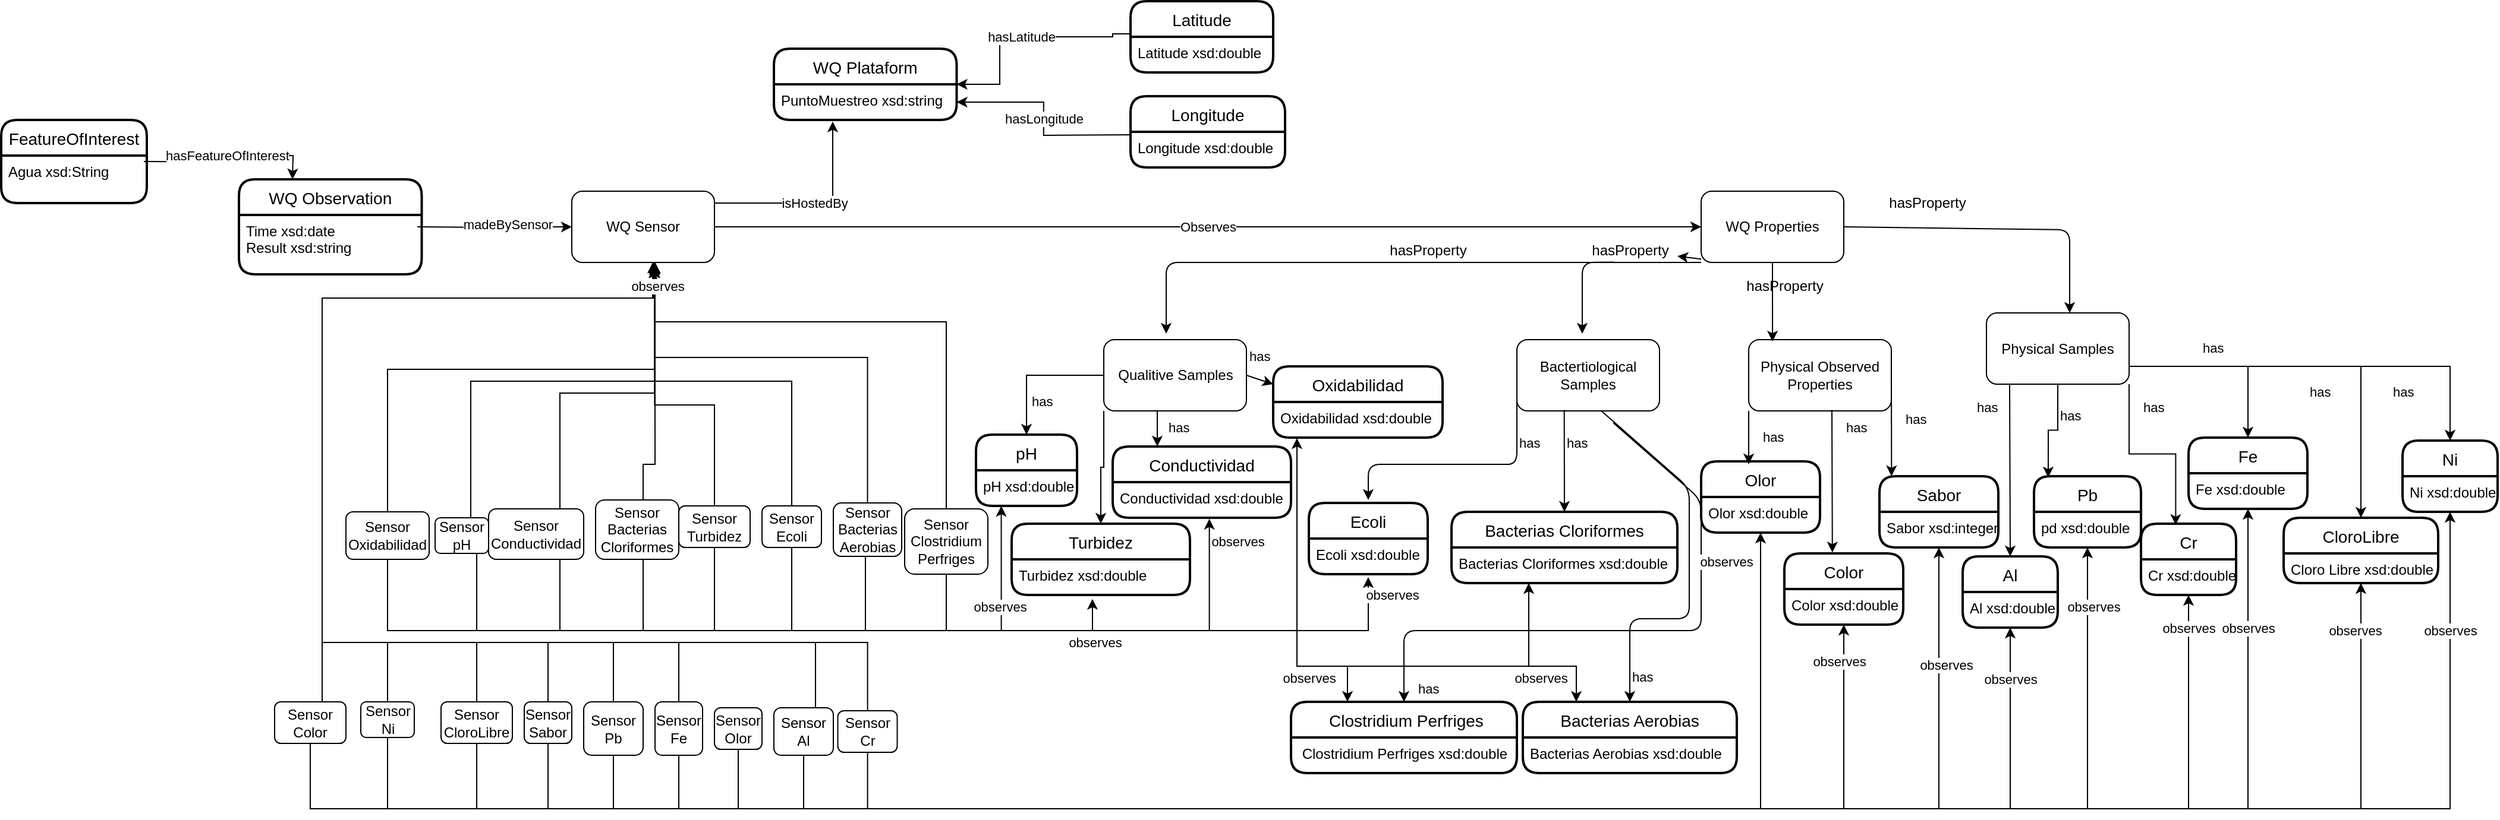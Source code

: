 <mxfile version="13.9.2" type="device"><diagram id="eGrGF20hULBRm-QAnk-I" name="Page-1"><mxGraphModel dx="2595" dy="1250" grid="1" gridSize="10" guides="1" tooltips="1" connect="1" arrows="1" fold="1" page="1" pageScale="1" pageWidth="1100" pageHeight="850" math="0" shadow="0" extFonts="Permanent Marker^https://fonts.googleapis.com/css?family=Permanent+Marker"><root><mxCell id="0"/><mxCell id="1" parent="0"/><mxCell id="VrmFBqRjKLxxp_sqMnv7-78" value="isHostedBy" style="edgeStyle=orthogonalEdgeStyle;rounded=0;orthogonalLoop=1;jettySize=auto;html=1;entryX=0.322;entryY=1.044;entryDx=0;entryDy=0;entryPerimeter=0;" parent="1" source="VrmFBqRjKLxxp_sqMnv7-1" target="rHTr0OXoyTlHwuqlm9p8-87" edge="1"><mxGeometry relative="1" as="geometry"><mxPoint x="760" y="120" as="targetPoint"/><Array as="points"><mxPoint x="760" y="180"/></Array></mxGeometry></mxCell><mxCell id="VrmFBqRjKLxxp_sqMnv7-79" value="Observes" style="edgeStyle=orthogonalEdgeStyle;rounded=0;orthogonalLoop=1;jettySize=auto;html=1;entryX=0;entryY=0.5;entryDx=0;entryDy=0;" parent="1" source="VrmFBqRjKLxxp_sqMnv7-1" target="VrmFBqRjKLxxp_sqMnv7-3" edge="1"><mxGeometry relative="1" as="geometry"/></mxCell><mxCell id="VrmFBqRjKLxxp_sqMnv7-1" value="WQ Sensor" style="rounded=1;whiteSpace=wrap;html=1;" parent="1" vertex="1"><mxGeometry x="540" y="170" width="120" height="60" as="geometry"/></mxCell><mxCell id="VrmFBqRjKLxxp_sqMnv7-3" value="WQ Properties" style="rounded=1;whiteSpace=wrap;html=1;" parent="1" vertex="1"><mxGeometry x="1490" y="170" width="120" height="60" as="geometry"/></mxCell><mxCell id="VrmFBqRjKLxxp_sqMnv7-76" style="edgeStyle=orthogonalEdgeStyle;rounded=0;orthogonalLoop=1;jettySize=auto;html=1;entryX=0;entryY=0.5;entryDx=0;entryDy=0;" parent="1" target="VrmFBqRjKLxxp_sqMnv7-1" edge="1"><mxGeometry relative="1" as="geometry"><mxPoint x="410" y="200" as="sourcePoint"/></mxGeometry></mxCell><mxCell id="VrmFBqRjKLxxp_sqMnv7-77" value="madeBySensor" style="edgeLabel;html=1;align=center;verticalAlign=middle;resizable=0;points=[];" parent="VrmFBqRjKLxxp_sqMnv7-76" vertex="1" connectable="0"><mxGeometry x="0.176" y="2" relative="1" as="geometry"><mxPoint as="offset"/></mxGeometry></mxCell><mxCell id="VrmFBqRjKLxxp_sqMnv7-158" style="edgeStyle=orthogonalEdgeStyle;rounded=0;orthogonalLoop=1;jettySize=auto;html=1;" parent="1" source="VrmFBqRjKLxxp_sqMnv7-50" edge="1"><mxGeometry relative="1" as="geometry"><mxPoint x="610" y="230" as="targetPoint"/><Array as="points"><mxPoint x="630" y="550"/><mxPoint x="330" y="550"/><mxPoint x="330" y="260"/><mxPoint x="610" y="260"/></Array></mxGeometry></mxCell><mxCell id="VrmFBqRjKLxxp_sqMnv7-223" style="edgeStyle=orthogonalEdgeStyle;rounded=0;orthogonalLoop=1;jettySize=auto;html=1;entryX=0.5;entryY=1;entryDx=0;entryDy=0;" parent="1" source="VrmFBqRjKLxxp_sqMnv7-50" target="rHTr0OXoyTlHwuqlm9p8-41" edge="1"><mxGeometry relative="1" as="geometry"><mxPoint x="1855" y="415" as="targetPoint"/><Array as="points"><mxPoint x="630" y="690"/><mxPoint x="1950" y="690"/></Array></mxGeometry></mxCell><mxCell id="VrmFBqRjKLxxp_sqMnv7-50" value="Sensor Fe" style="rounded=1;whiteSpace=wrap;html=1;" parent="1" vertex="1"><mxGeometry x="610" y="600" width="40" height="45" as="geometry"/></mxCell><mxCell id="VrmFBqRjKLxxp_sqMnv7-156" style="edgeStyle=orthogonalEdgeStyle;rounded=0;orthogonalLoop=1;jettySize=auto;html=1;" parent="1" source="VrmFBqRjKLxxp_sqMnv7-63" target="VrmFBqRjKLxxp_sqMnv7-1" edge="1"><mxGeometry relative="1" as="geometry"><mxPoint x="610" y="240" as="targetPoint"/><Array as="points"><mxPoint x="745" y="550"/><mxPoint x="330" y="550"/><mxPoint x="330" y="260"/><mxPoint x="609" y="260"/></Array></mxGeometry></mxCell><mxCell id="VrmFBqRjKLxxp_sqMnv7-225" style="edgeStyle=orthogonalEdgeStyle;rounded=0;orthogonalLoop=1;jettySize=auto;html=1;entryX=0.5;entryY=1;entryDx=0;entryDy=0;" parent="1" source="VrmFBqRjKLxxp_sqMnv7-63" target="rHTr0OXoyTlHwuqlm9p8-25" edge="1"><mxGeometry relative="1" as="geometry"><mxPoint x="1703" y="480" as="targetPoint"/><Array as="points"><mxPoint x="735" y="690"/><mxPoint x="1750" y="690"/></Array></mxGeometry></mxCell><mxCell id="VrmFBqRjKLxxp_sqMnv7-63" value="Sensor Al" style="rounded=1;whiteSpace=wrap;html=1;" parent="1" vertex="1"><mxGeometry x="710" y="605" width="50" height="40" as="geometry"/></mxCell><mxCell id="VrmFBqRjKLxxp_sqMnv7-159" style="edgeStyle=orthogonalEdgeStyle;rounded=0;orthogonalLoop=1;jettySize=auto;html=1;" parent="1" source="VrmFBqRjKLxxp_sqMnv7-64" edge="1"><mxGeometry relative="1" as="geometry"><mxPoint x="610" y="230" as="targetPoint"/><Array as="points"><mxPoint x="575" y="550"/><mxPoint x="330" y="550"/><mxPoint x="330" y="260"/><mxPoint x="610" y="260"/></Array></mxGeometry></mxCell><mxCell id="VrmFBqRjKLxxp_sqMnv7-222" style="edgeStyle=orthogonalEdgeStyle;rounded=0;orthogonalLoop=1;jettySize=auto;html=1;entryX=0.5;entryY=1;entryDx=0;entryDy=0;" parent="1" source="VrmFBqRjKLxxp_sqMnv7-64" target="rHTr0OXoyTlHwuqlm9p8-30" edge="1"><mxGeometry relative="1" as="geometry"><mxPoint x="1770" y="450" as="targetPoint"/><Array as="points"><mxPoint x="575" y="690"/><mxPoint x="1815" y="690"/></Array></mxGeometry></mxCell><mxCell id="VrmFBqRjKLxxp_sqMnv7-64" value="Sensor Pb&lt;span style=&quot;color: rgba(0 , 0 , 0 , 0) ; font-family: monospace ; font-size: 0px&quot;&gt;%3CmxGraphModel%3E%3Croot%3E%3CmxCell%20id%3D%220%22%2F%3E%3CmxCell%20id%3D%221%22%20parent%3D%220%22%2F%3E%3CmxCell%20id%3D%222%22%20value%3D%22Sensor%20Bacterias%20Cloriformes%22%20style%3D%22rounded%3D1%3BwhiteSpace%3Dwrap%3Bhtml%3D1%3B%22%20vertex%3D%221%22%20parent%3D%221%22%3E%3CmxGeometry%20x%3D%22110%22%20y%3D%22490%22%20width%3D%22120%22%20height%3D%2260%22%20as%3D%22geometry%22%2F%3E%3C%2FmxCell%3E%3C%2Froot%3E%3C%2FmxGraphModel%&lt;/span&gt;" style="rounded=1;whiteSpace=wrap;html=1;" parent="1" vertex="1"><mxGeometry x="550" y="600" width="50" height="45" as="geometry"/></mxCell><mxCell id="VrmFBqRjKLxxp_sqMnv7-155" style="edgeStyle=orthogonalEdgeStyle;rounded=0;orthogonalLoop=1;jettySize=auto;html=1;" parent="1" source="VrmFBqRjKLxxp_sqMnv7-65" target="VrmFBqRjKLxxp_sqMnv7-1" edge="1"><mxGeometry relative="1" as="geometry"><Array as="points"><mxPoint x="789" y="550"/><mxPoint x="330" y="550"/><mxPoint x="330" y="260"/><mxPoint x="610" y="260"/></Array></mxGeometry></mxCell><mxCell id="rHTr0OXoyTlHwuqlm9p8-51" style="edgeStyle=orthogonalEdgeStyle;rounded=0;orthogonalLoop=1;jettySize=auto;html=1;entryX=0.5;entryY=1;entryDx=0;entryDy=0;" parent="1" source="VrmFBqRjKLxxp_sqMnv7-65" target="rHTr0OXoyTlHwuqlm9p8-43" edge="1"><mxGeometry relative="1" as="geometry"><Array as="points"><mxPoint x="789" y="690"/><mxPoint x="1900" y="690"/></Array></mxGeometry></mxCell><mxCell id="VrmFBqRjKLxxp_sqMnv7-65" value="Sensor Cr" style="rounded=1;whiteSpace=wrap;html=1;" parent="1" vertex="1"><mxGeometry x="763.75" y="607.5" width="50" height="35" as="geometry"/></mxCell><mxCell id="VrmFBqRjKLxxp_sqMnv7-162" style="edgeStyle=orthogonalEdgeStyle;rounded=0;orthogonalLoop=1;jettySize=auto;html=1;entryX=0.567;entryY=1;entryDx=0;entryDy=0;entryPerimeter=0;" parent="1" source="VrmFBqRjKLxxp_sqMnv7-66" target="VrmFBqRjKLxxp_sqMnv7-1" edge="1"><mxGeometry relative="1" as="geometry"><Array as="points"><mxPoint x="385" y="550"/><mxPoint x="330" y="550"/><mxPoint x="330" y="260"/><mxPoint x="608" y="260"/></Array></mxGeometry></mxCell><mxCell id="VrmFBqRjKLxxp_sqMnv7-219" style="edgeStyle=orthogonalEdgeStyle;rounded=0;orthogonalLoop=1;jettySize=auto;html=1;entryX=0.5;entryY=1;entryDx=0;entryDy=0;" parent="1" source="VrmFBqRjKLxxp_sqMnv7-66" target="rHTr0OXoyTlHwuqlm9p8-37" edge="1"><mxGeometry relative="1" as="geometry"><mxPoint x="2083" y="470" as="targetPoint"/><Array as="points"><mxPoint x="385" y="690"/><mxPoint x="2120" y="690"/></Array></mxGeometry></mxCell><mxCell id="VrmFBqRjKLxxp_sqMnv7-66" value="Sensor Ni" style="rounded=1;whiteSpace=wrap;html=1;" parent="1" vertex="1"><mxGeometry x="362.5" y="600" width="45" height="30" as="geometry"/></mxCell><mxCell id="VrmFBqRjKLxxp_sqMnv7-168" style="edgeStyle=orthogonalEdgeStyle;rounded=0;orthogonalLoop=1;jettySize=auto;html=1;entryX=0.583;entryY=1;entryDx=0;entryDy=0;entryPerimeter=0;" parent="1" source="VrmFBqRjKLxxp_sqMnv7-67" target="VrmFBqRjKLxxp_sqMnv7-1" edge="1"><mxGeometry relative="1" as="geometry"><Array as="points"><mxPoint x="725" y="330"/><mxPoint x="610" y="330"/></Array></mxGeometry></mxCell><mxCell id="VrmFBqRjKLxxp_sqMnv7-215" style="edgeStyle=orthogonalEdgeStyle;rounded=0;orthogonalLoop=1;jettySize=auto;html=1;entryX=0.5;entryY=1;entryDx=0;entryDy=0;" parent="1" source="VrmFBqRjKLxxp_sqMnv7-67" edge="1"><mxGeometry relative="1" as="geometry"><mxPoint x="1210" y="495" as="targetPoint"/><Array as="points"><mxPoint x="725" y="540"/><mxPoint x="1210" y="540"/></Array></mxGeometry></mxCell><mxCell id="VrmFBqRjKLxxp_sqMnv7-67" value="Sensor Ecoli" style="rounded=1;whiteSpace=wrap;html=1;" parent="1" vertex="1"><mxGeometry x="700" y="435" width="50" height="35" as="geometry"/></mxCell><mxCell id="VrmFBqRjKLxxp_sqMnv7-166" style="edgeStyle=orthogonalEdgeStyle;rounded=0;orthogonalLoop=1;jettySize=auto;html=1;entryX=0.581;entryY=1.028;entryDx=0;entryDy=0;entryPerimeter=0;" parent="1" source="VrmFBqRjKLxxp_sqMnv7-68" target="VrmFBqRjKLxxp_sqMnv7-1" edge="1"><mxGeometry relative="1" as="geometry"><Array as="points"><mxPoint x="855" y="280"/><mxPoint x="610" y="280"/></Array></mxGeometry></mxCell><mxCell id="VrmFBqRjKLxxp_sqMnv7-217" style="edgeStyle=orthogonalEdgeStyle;rounded=0;orthogonalLoop=1;jettySize=auto;html=1;entryX=0.25;entryY=0;entryDx=0;entryDy=0;" parent="1" source="VrmFBqRjKLxxp_sqMnv7-68" target="rHTr0OXoyTlHwuqlm9p8-68" edge="1"><mxGeometry relative="1" as="geometry"><mxPoint x="1100" y="645" as="targetPoint"/><Array as="points"><mxPoint x="855" y="540"/><mxPoint x="1150" y="540"/><mxPoint x="1150" y="570"/><mxPoint x="1193" y="570"/></Array></mxGeometry></mxCell><mxCell id="VrmFBqRjKLxxp_sqMnv7-68" value="Sensor Clostridium Perfriges" style="rounded=1;whiteSpace=wrap;html=1;" parent="1" vertex="1"><mxGeometry x="820" y="437.5" width="70" height="55" as="geometry"/></mxCell><mxCell id="VrmFBqRjKLxxp_sqMnv7-167" style="edgeStyle=orthogonalEdgeStyle;rounded=0;orthogonalLoop=1;jettySize=auto;html=1;" parent="1" source="VrmFBqRjKLxxp_sqMnv7-69" edge="1"><mxGeometry relative="1" as="geometry"><mxPoint x="610" y="230" as="targetPoint"/><Array as="points"><mxPoint x="789" y="310"/><mxPoint x="610" y="310"/></Array></mxGeometry></mxCell><mxCell id="VrmFBqRjKLxxp_sqMnv7-216" style="edgeStyle=orthogonalEdgeStyle;rounded=0;orthogonalLoop=1;jettySize=auto;html=1;entryX=0.25;entryY=0;entryDx=0;entryDy=0;" parent="1" source="VrmFBqRjKLxxp_sqMnv7-69" target="rHTr0OXoyTlHwuqlm9p8-63" edge="1"><mxGeometry relative="1" as="geometry"><mxPoint x="1470" y="580" as="targetPoint"/><Array as="points"><mxPoint x="787" y="540"/><mxPoint x="1150" y="540"/><mxPoint x="1150" y="570"/><mxPoint x="1385" y="570"/></Array></mxGeometry></mxCell><mxCell id="VrmFBqRjKLxxp_sqMnv7-69" value="Sensor Bacterias Aerobias" style="rounded=1;whiteSpace=wrap;html=1;" parent="1" vertex="1"><mxGeometry x="760" y="432.5" width="57.5" height="45" as="geometry"/></mxCell><mxCell id="VrmFBqRjKLxxp_sqMnv7-173" style="edgeStyle=orthogonalEdgeStyle;rounded=0;orthogonalLoop=1;jettySize=auto;html=1;" parent="1" source="VrmFBqRjKLxxp_sqMnv7-71" edge="1"><mxGeometry relative="1" as="geometry"><mxPoint x="610" y="240" as="targetPoint"/><Array as="points"><mxPoint x="385" y="320"/><mxPoint x="610" y="320"/></Array></mxGeometry></mxCell><mxCell id="VrmFBqRjKLxxp_sqMnv7-210" style="edgeStyle=orthogonalEdgeStyle;rounded=0;orthogonalLoop=1;jettySize=auto;html=1;" parent="1" source="VrmFBqRjKLxxp_sqMnv7-71" edge="1"><mxGeometry relative="1" as="geometry"><mxPoint x="1150" y="378" as="targetPoint"/><Array as="points"><mxPoint x="385" y="540"/><mxPoint x="1150" y="540"/></Array></mxGeometry></mxCell><mxCell id="VrmFBqRjKLxxp_sqMnv7-71" value="Sensor Oxidabilidad" style="rounded=1;whiteSpace=wrap;html=1;" parent="1" vertex="1"><mxGeometry x="350" y="440" width="70" height="40" as="geometry"/></mxCell><mxCell id="VrmFBqRjKLxxp_sqMnv7-163" style="edgeStyle=orthogonalEdgeStyle;rounded=0;orthogonalLoop=1;jettySize=auto;html=1;entryX=0.575;entryY=1.067;entryDx=0;entryDy=0;entryPerimeter=0;exitX=0.5;exitY=0;exitDx=0;exitDy=0;" parent="1" source="VrmFBqRjKLxxp_sqMnv7-75" target="VrmFBqRjKLxxp_sqMnv7-1" edge="1"><mxGeometry relative="1" as="geometry"><mxPoint x="300" y="580" as="sourcePoint"/><Array as="points"><mxPoint x="330" y="600"/><mxPoint x="330" y="260"/><mxPoint x="609" y="260"/></Array></mxGeometry></mxCell><mxCell id="VrmFBqRjKLxxp_sqMnv7-218" style="edgeStyle=orthogonalEdgeStyle;rounded=0;orthogonalLoop=1;jettySize=auto;html=1;entryX=0.5;entryY=1;entryDx=0;entryDy=0;" parent="1" source="VrmFBqRjKLxxp_sqMnv7-75" target="rHTr0OXoyTlHwuqlm9p8-58" edge="1"><mxGeometry relative="1" as="geometry"><mxPoint x="1588" y="550" as="targetPoint"/><Array as="points"><mxPoint x="320" y="690"/><mxPoint x="1610" y="690"/></Array></mxGeometry></mxCell><mxCell id="VrmFBqRjKLxxp_sqMnv7-75" value="Sensor Color" style="rounded=1;whiteSpace=wrap;html=1;" parent="1" vertex="1"><mxGeometry x="290" y="600" width="60" height="35" as="geometry"/></mxCell><mxCell id="7l5EgCPnY8yzQK0ASKDn-24" style="edgeStyle=orthogonalEdgeStyle;rounded=0;orthogonalLoop=1;jettySize=auto;html=1;exitX=0.5;exitY=1;exitDx=0;exitDy=0;entryX=0.133;entryY=0.017;entryDx=0;entryDy=0;entryPerimeter=0;" edge="1" parent="1" source="VrmFBqRjKLxxp_sqMnv7-80" target="rHTr0OXoyTlHwuqlm9p8-29"><mxGeometry relative="1" as="geometry"/></mxCell><mxCell id="7l5EgCPnY8yzQK0ASKDn-26" style="edgeStyle=orthogonalEdgeStyle;rounded=0;orthogonalLoop=1;jettySize=auto;html=1;exitX=1;exitY=1;exitDx=0;exitDy=0;entryX=0.365;entryY=0.017;entryDx=0;entryDy=0;entryPerimeter=0;" edge="1" parent="1" source="VrmFBqRjKLxxp_sqMnv7-80" target="rHTr0OXoyTlHwuqlm9p8-42"><mxGeometry relative="1" as="geometry"/></mxCell><mxCell id="7l5EgCPnY8yzQK0ASKDn-28" style="edgeStyle=orthogonalEdgeStyle;rounded=0;orthogonalLoop=1;jettySize=auto;html=1;exitX=1;exitY=0.75;exitDx=0;exitDy=0;entryX=0.5;entryY=0;entryDx=0;entryDy=0;" edge="1" parent="1" source="VrmFBqRjKLxxp_sqMnv7-80" target="rHTr0OXoyTlHwuqlm9p8-40"><mxGeometry relative="1" as="geometry"/></mxCell><mxCell id="7l5EgCPnY8yzQK0ASKDn-30" style="edgeStyle=orthogonalEdgeStyle;rounded=0;orthogonalLoop=1;jettySize=auto;html=1;exitX=1;exitY=0.75;exitDx=0;exitDy=0;entryX=0.5;entryY=0;entryDx=0;entryDy=0;" edge="1" parent="1" source="VrmFBqRjKLxxp_sqMnv7-80" target="rHTr0OXoyTlHwuqlm9p8-38"><mxGeometry relative="1" as="geometry"/></mxCell><mxCell id="7l5EgCPnY8yzQK0ASKDn-33" style="edgeStyle=orthogonalEdgeStyle;rounded=0;orthogonalLoop=1;jettySize=auto;html=1;exitX=1;exitY=0.75;exitDx=0;exitDy=0;entryX=0.5;entryY=0;entryDx=0;entryDy=0;" edge="1" parent="1" source="VrmFBqRjKLxxp_sqMnv7-80" target="rHTr0OXoyTlHwuqlm9p8-36"><mxGeometry relative="1" as="geometry"/></mxCell><mxCell id="VrmFBqRjKLxxp_sqMnv7-80" value="Physical Samples" style="rounded=1;whiteSpace=wrap;html=1;" parent="1" vertex="1"><mxGeometry x="1730" y="272.5" width="120" height="60" as="geometry"/></mxCell><mxCell id="VrmFBqRjKLxxp_sqMnv7-81" value="Physical Observed Properties" style="rounded=1;whiteSpace=wrap;html=1;" parent="1" vertex="1"><mxGeometry x="1530" y="295" width="120" height="60" as="geometry"/></mxCell><mxCell id="VrmFBqRjKLxxp_sqMnv7-82" value="Bactertiological Samples" style="rounded=1;whiteSpace=wrap;html=1;" parent="1" vertex="1"><mxGeometry x="1335" y="295" width="120" height="60" as="geometry"/></mxCell><mxCell id="7l5EgCPnY8yzQK0ASKDn-9" style="edgeStyle=orthogonalEdgeStyle;rounded=0;orthogonalLoop=1;jettySize=auto;html=1;exitX=0.5;exitY=1;exitDx=0;exitDy=0;entryX=0.25;entryY=0;entryDx=0;entryDy=0;" edge="1" parent="1" source="VrmFBqRjKLxxp_sqMnv7-83" target="rHTr0OXoyTlHwuqlm9p8-77"><mxGeometry relative="1" as="geometry"/></mxCell><mxCell id="7l5EgCPnY8yzQK0ASKDn-11" style="edgeStyle=orthogonalEdgeStyle;rounded=0;orthogonalLoop=1;jettySize=auto;html=1;exitX=0;exitY=0.5;exitDx=0;exitDy=0;entryX=0.5;entryY=0;entryDx=0;entryDy=0;" edge="1" parent="1" source="VrmFBqRjKLxxp_sqMnv7-83" target="rHTr0OXoyTlHwuqlm9p8-84"><mxGeometry relative="1" as="geometry"/></mxCell><mxCell id="7l5EgCPnY8yzQK0ASKDn-13" style="edgeStyle=orthogonalEdgeStyle;rounded=0;orthogonalLoop=1;jettySize=auto;html=1;exitX=0;exitY=1;exitDx=0;exitDy=0;" edge="1" parent="1" source="VrmFBqRjKLxxp_sqMnv7-83" target="rHTr0OXoyTlHwuqlm9p8-80"><mxGeometry relative="1" as="geometry"/></mxCell><mxCell id="VrmFBqRjKLxxp_sqMnv7-83" value="Qualitive Samples" style="rounded=1;whiteSpace=wrap;html=1;" parent="1" vertex="1"><mxGeometry x="987.5" y="295" width="120" height="60" as="geometry"/></mxCell><mxCell id="VrmFBqRjKLxxp_sqMnv7-160" style="edgeStyle=orthogonalEdgeStyle;rounded=0;orthogonalLoop=1;jettySize=auto;html=1;entryX=0.583;entryY=1;entryDx=0;entryDy=0;entryPerimeter=0;" parent="1" source="VrmFBqRjKLxxp_sqMnv7-119" target="VrmFBqRjKLxxp_sqMnv7-1" edge="1"><mxGeometry relative="1" as="geometry"><Array as="points"><mxPoint x="520" y="550"/><mxPoint x="330" y="550"/><mxPoint x="330" y="260"/><mxPoint x="610" y="260"/></Array></mxGeometry></mxCell><mxCell id="VrmFBqRjKLxxp_sqMnv7-221" style="edgeStyle=orthogonalEdgeStyle;rounded=0;orthogonalLoop=1;jettySize=auto;html=1;entryX=0.5;entryY=1;entryDx=0;entryDy=0;" parent="1" source="VrmFBqRjKLxxp_sqMnv7-119" target="rHTr0OXoyTlHwuqlm9p8-53" edge="1"><mxGeometry relative="1" as="geometry"><mxPoint x="1640" y="490" as="targetPoint"/><Array as="points"><mxPoint x="520" y="690"/><mxPoint x="1690" y="690"/></Array></mxGeometry></mxCell><mxCell id="VrmFBqRjKLxxp_sqMnv7-119" value="Sensor Sabor" style="rounded=1;whiteSpace=wrap;html=1;" parent="1" vertex="1"><mxGeometry x="500" y="600" width="40" height="35" as="geometry"/></mxCell><mxCell id="VrmFBqRjKLxxp_sqMnv7-140" value="hasLatitude" style="edgeStyle=orthogonalEdgeStyle;rounded=0;orthogonalLoop=1;jettySize=auto;html=1;entryX=1;entryY=0;entryDx=0;entryDy=0;exitX=0;exitY=0.25;exitDx=0;exitDy=0;" parent="1" target="rHTr0OXoyTlHwuqlm9p8-87" edge="1"><mxGeometry relative="1" as="geometry"><mxPoint x="1010" y="37.5" as="sourcePoint"/><mxPoint x="881.32" y="70.82" as="targetPoint"/><Array as="points"><mxPoint x="995" y="40"/><mxPoint x="900" y="40"/><mxPoint x="900" y="80"/></Array></mxGeometry></mxCell><mxCell id="VrmFBqRjKLxxp_sqMnv7-139" value="hasLongitude" style="edgeStyle=orthogonalEdgeStyle;rounded=0;orthogonalLoop=1;jettySize=auto;html=1;entryX=1;entryY=0.5;entryDx=0;entryDy=0;" parent="1" target="rHTr0OXoyTlHwuqlm9p8-87" edge="1"><mxGeometry relative="1" as="geometry"><mxPoint x="1010" y="122.486" as="sourcePoint"/><mxPoint x="880" y="95" as="targetPoint"/></mxGeometry></mxCell><mxCell id="VrmFBqRjKLxxp_sqMnv7-161" style="edgeStyle=orthogonalEdgeStyle;rounded=0;orthogonalLoop=1;jettySize=auto;html=1;entryX=0.583;entryY=1.067;entryDx=0;entryDy=0;entryPerimeter=0;" parent="1" source="VrmFBqRjKLxxp_sqMnv7-72" target="VrmFBqRjKLxxp_sqMnv7-1" edge="1"><mxGeometry relative="1" as="geometry"><Array as="points"><mxPoint x="460" y="550"/><mxPoint x="330" y="550"/><mxPoint x="330" y="260"/><mxPoint x="610" y="260"/></Array></mxGeometry></mxCell><mxCell id="VrmFBqRjKLxxp_sqMnv7-220" style="edgeStyle=orthogonalEdgeStyle;rounded=0;orthogonalLoop=1;jettySize=auto;html=1;entryX=0.5;entryY=1;entryDx=0;entryDy=0;" parent="1" source="VrmFBqRjKLxxp_sqMnv7-72" target="rHTr0OXoyTlHwuqlm9p8-39" edge="1"><mxGeometry relative="1" as="geometry"><mxPoint x="1922.5" y="420" as="targetPoint"/><Array as="points"><mxPoint x="460" y="690"/><mxPoint x="2045" y="690"/></Array></mxGeometry></mxCell><mxCell id="VrmFBqRjKLxxp_sqMnv7-72" value="Sensor CloroLibre" style="rounded=1;whiteSpace=wrap;html=1;" parent="1" vertex="1"><mxGeometry x="430" y="600" width="60" height="35" as="geometry"/></mxCell><mxCell id="VrmFBqRjKLxxp_sqMnv7-224" style="edgeStyle=orthogonalEdgeStyle;rounded=0;orthogonalLoop=1;jettySize=auto;html=1;entryX=0.5;entryY=1;entryDx=0;entryDy=0;" parent="1" source="VrmFBqRjKLxxp_sqMnv7-23" target="rHTr0OXoyTlHwuqlm9p8-61" edge="1"><mxGeometry relative="1" as="geometry"><mxPoint x="1505" y="480" as="targetPoint"/><Array as="points"><mxPoint x="680" y="690"/><mxPoint x="1540" y="690"/></Array></mxGeometry></mxCell><mxCell id="VrmFBqRjKLxxp_sqMnv7-23" value="Sensor Olor" style="rounded=1;whiteSpace=wrap;html=1;" parent="1" vertex="1"><mxGeometry x="660" y="605" width="40" height="35" as="geometry"/></mxCell><mxCell id="VrmFBqRjKLxxp_sqMnv7-169" style="edgeStyle=orthogonalEdgeStyle;rounded=0;orthogonalLoop=1;jettySize=auto;html=1;entryX=0.581;entryY=1;entryDx=0;entryDy=0;entryPerimeter=0;" parent="1" source="VrmFBqRjKLxxp_sqMnv7-24" target="VrmFBqRjKLxxp_sqMnv7-1" edge="1"><mxGeometry relative="1" as="geometry"><Array as="points"><mxPoint x="660" y="350"/><mxPoint x="610" y="350"/></Array></mxGeometry></mxCell><mxCell id="VrmFBqRjKLxxp_sqMnv7-214" style="edgeStyle=orthogonalEdgeStyle;rounded=0;orthogonalLoop=1;jettySize=auto;html=1;entryX=0.453;entryY=1.111;entryDx=0;entryDy=0;entryPerimeter=0;" parent="1" source="VrmFBqRjKLxxp_sqMnv7-24" target="rHTr0OXoyTlHwuqlm9p8-81" edge="1"><mxGeometry relative="1" as="geometry"><mxPoint x="968" y="500" as="targetPoint"/><Array as="points"><mxPoint x="660" y="540"/><mxPoint x="978" y="540"/></Array></mxGeometry></mxCell><mxCell id="VrmFBqRjKLxxp_sqMnv7-24" value="Sensor Turbidez" style="rounded=1;whiteSpace=wrap;html=1;" parent="1" vertex="1"><mxGeometry x="630" y="435" width="60" height="35" as="geometry"/></mxCell><mxCell id="VrmFBqRjKLxxp_sqMnv7-170" style="edgeStyle=orthogonalEdgeStyle;rounded=0;orthogonalLoop=1;jettySize=auto;html=1;entryX=0.583;entryY=1;entryDx=0;entryDy=0;entryPerimeter=0;" parent="1" source="VrmFBqRjKLxxp_sqMnv7-73" target="VrmFBqRjKLxxp_sqMnv7-1" edge="1"><mxGeometry relative="1" as="geometry"><Array as="points"><mxPoint x="600" y="400"/><mxPoint x="610" y="400"/></Array></mxGeometry></mxCell><mxCell id="VrmFBqRjKLxxp_sqMnv7-213" style="edgeStyle=orthogonalEdgeStyle;rounded=0;orthogonalLoop=1;jettySize=auto;html=1;" parent="1" source="VrmFBqRjKLxxp_sqMnv7-73" target="rHTr0OXoyTlHwuqlm9p8-66" edge="1"><mxGeometry relative="1" as="geometry"><mxPoint x="1345" y="545" as="targetPoint"/><Array as="points"><mxPoint x="600" y="540"/><mxPoint x="1150" y="540"/><mxPoint x="1150" y="570"/><mxPoint x="1345" y="570"/></Array></mxGeometry></mxCell><mxCell id="VrmFBqRjKLxxp_sqMnv7-73" value="Sensor Bacterias Cloriformes" style="rounded=1;whiteSpace=wrap;html=1;" parent="1" vertex="1"><mxGeometry x="560" y="430" width="70" height="50" as="geometry"/></mxCell><mxCell id="VrmFBqRjKLxxp_sqMnv7-171" style="edgeStyle=orthogonalEdgeStyle;rounded=0;orthogonalLoop=1;jettySize=auto;html=1;entryX=0.581;entryY=1.014;entryDx=0;entryDy=0;entryPerimeter=0;" parent="1" source="VrmFBqRjKLxxp_sqMnv7-74" target="VrmFBqRjKLxxp_sqMnv7-1" edge="1"><mxGeometry relative="1" as="geometry"><Array as="points"><mxPoint x="530" y="340"/><mxPoint x="610" y="340"/></Array></mxGeometry></mxCell><mxCell id="VrmFBqRjKLxxp_sqMnv7-212" style="edgeStyle=orthogonalEdgeStyle;rounded=0;orthogonalLoop=1;jettySize=auto;html=1;entryX=0.542;entryY=1.028;entryDx=0;entryDy=0;entryPerimeter=0;" parent="1" source="VrmFBqRjKLxxp_sqMnv7-74" target="rHTr0OXoyTlHwuqlm9p8-78" edge="1"><mxGeometry relative="1" as="geometry"><mxPoint x="1075" y="490" as="targetPoint"/><Array as="points"><mxPoint x="530" y="540"/><mxPoint x="1076" y="540"/></Array></mxGeometry></mxCell><mxCell id="VrmFBqRjKLxxp_sqMnv7-229" value="observes" style="edgeLabel;html=1;align=center;verticalAlign=middle;resizable=0;points=[];" parent="VrmFBqRjKLxxp_sqMnv7-212" vertex="1" connectable="0"><mxGeometry x="0.655" y="-2" relative="1" as="geometry"><mxPoint x="-70" y="8" as="offset"/></mxGeometry></mxCell><mxCell id="VrmFBqRjKLxxp_sqMnv7-74" value="Sensor Conductividad" style="rounded=1;whiteSpace=wrap;html=1;" parent="1" vertex="1"><mxGeometry x="470" y="437.5" width="80" height="42.5" as="geometry"/></mxCell><mxCell id="VrmFBqRjKLxxp_sqMnv7-172" style="edgeStyle=orthogonalEdgeStyle;rounded=0;orthogonalLoop=1;jettySize=auto;html=1;entryX=0.583;entryY=1;entryDx=0;entryDy=0;entryPerimeter=0;" parent="1" source="VrmFBqRjKLxxp_sqMnv7-70" target="VrmFBqRjKLxxp_sqMnv7-1" edge="1"><mxGeometry relative="1" as="geometry"><Array as="points"><mxPoint x="455" y="330"/><mxPoint x="610" y="330"/></Array></mxGeometry></mxCell><mxCell id="VrmFBqRjKLxxp_sqMnv7-175" value="observes" style="edgeLabel;html=1;align=center;verticalAlign=middle;resizable=0;points=[];" parent="VrmFBqRjKLxxp_sqMnv7-172" vertex="1" connectable="0"><mxGeometry x="0.899" y="-2" relative="1" as="geometry"><mxPoint y="1" as="offset"/></mxGeometry></mxCell><mxCell id="VrmFBqRjKLxxp_sqMnv7-211" style="edgeStyle=orthogonalEdgeStyle;rounded=0;orthogonalLoop=1;jettySize=auto;html=1;entryX=0.25;entryY=1;entryDx=0;entryDy=0;" parent="1" source="VrmFBqRjKLxxp_sqMnv7-70" target="rHTr0OXoyTlHwuqlm9p8-84" edge="1"><mxGeometry relative="1" as="geometry"><mxPoint x="900" y="420" as="targetPoint"/><Array as="points"><mxPoint x="460" y="540"/><mxPoint x="901" y="540"/></Array></mxGeometry></mxCell><mxCell id="VrmFBqRjKLxxp_sqMnv7-70" value="Sensor pH" style="rounded=1;whiteSpace=wrap;html=1;" parent="1" vertex="1"><mxGeometry x="425" y="445" width="45" height="30" as="geometry"/></mxCell><mxCell id="VrmFBqRjKLxxp_sqMnv7-230" value="&lt;span style=&quot;background-color: rgb(255 , 255 , 255)&quot;&gt;hasProperty&lt;br&gt;&lt;/span&gt;" style="text;html=1;align=center;verticalAlign=middle;resizable=0;points=[];autosize=1;" parent="1" vertex="1"><mxGeometry x="1520" y="240" width="80" height="20" as="geometry"/></mxCell><mxCell id="VrmFBqRjKLxxp_sqMnv7-233" value="hasFeatureOfInterest" style="edgeStyle=orthogonalEdgeStyle;rounded=0;orthogonalLoop=1;jettySize=auto;html=1;" parent="1" edge="1"><mxGeometry relative="1" as="geometry"><mxPoint x="180" y="145" as="sourcePoint"/><mxPoint x="305" y="160" as="targetPoint"/></mxGeometry></mxCell><mxCell id="rHTr0OXoyTlHwuqlm9p8-24" value="Al" style="swimlane;childLayout=stackLayout;horizontal=1;startSize=30;horizontalStack=0;rounded=1;fontSize=14;fontStyle=0;strokeWidth=2;resizeParent=0;resizeLast=1;shadow=0;dashed=0;align=center;" parent="1" vertex="1"><mxGeometry x="1710" y="477.5" width="80" height="60" as="geometry"/></mxCell><mxCell id="rHTr0OXoyTlHwuqlm9p8-25" value="Al xsd:double" style="align=left;strokeColor=none;fillColor=none;spacingLeft=4;fontSize=12;verticalAlign=top;resizable=0;rotatable=0;part=1;" parent="rHTr0OXoyTlHwuqlm9p8-24" vertex="1"><mxGeometry y="30" width="80" height="30" as="geometry"/></mxCell><mxCell id="rHTr0OXoyTlHwuqlm9p8-29" value="Pb" style="swimlane;childLayout=stackLayout;horizontal=1;startSize=30;horizontalStack=0;rounded=1;fontSize=14;fontStyle=0;strokeWidth=2;resizeParent=0;resizeLast=1;shadow=0;dashed=0;align=center;" parent="1" vertex="1"><mxGeometry x="1770" y="410" width="90" height="60" as="geometry"/></mxCell><mxCell id="rHTr0OXoyTlHwuqlm9p8-30" value="pd xsd:double" style="align=left;strokeColor=none;fillColor=none;spacingLeft=4;fontSize=12;verticalAlign=top;resizable=0;rotatable=0;part=1;" parent="rHTr0OXoyTlHwuqlm9p8-29" vertex="1"><mxGeometry y="30" width="90" height="30" as="geometry"/></mxCell><mxCell id="rHTr0OXoyTlHwuqlm9p8-36" value="Ni" style="swimlane;childLayout=stackLayout;horizontal=1;startSize=30;horizontalStack=0;rounded=1;fontSize=14;fontStyle=0;strokeWidth=2;resizeParent=0;resizeLast=1;shadow=0;dashed=0;align=center;" parent="1" vertex="1"><mxGeometry x="2080" y="380" width="80" height="60" as="geometry"/></mxCell><mxCell id="rHTr0OXoyTlHwuqlm9p8-37" value="Ni xsd:double" style="align=left;strokeColor=none;fillColor=none;spacingLeft=4;fontSize=12;verticalAlign=top;resizable=0;rotatable=0;part=1;" parent="rHTr0OXoyTlHwuqlm9p8-36" vertex="1"><mxGeometry y="30" width="80" height="30" as="geometry"/></mxCell><mxCell id="rHTr0OXoyTlHwuqlm9p8-38" value="CloroLibre" style="swimlane;childLayout=stackLayout;horizontal=1;startSize=30;horizontalStack=0;rounded=1;fontSize=14;fontStyle=0;strokeWidth=2;resizeParent=0;resizeLast=1;shadow=0;dashed=0;align=center;" parent="1" vertex="1"><mxGeometry x="1980" y="445" width="130" height="55" as="geometry"/></mxCell><mxCell id="rHTr0OXoyTlHwuqlm9p8-39" value="Cloro Libre xsd:double" style="align=left;strokeColor=none;fillColor=none;spacingLeft=4;fontSize=12;verticalAlign=top;resizable=0;rotatable=0;part=1;" parent="rHTr0OXoyTlHwuqlm9p8-38" vertex="1"><mxGeometry y="30" width="130" height="25" as="geometry"/></mxCell><mxCell id="rHTr0OXoyTlHwuqlm9p8-40" value="Fe" style="swimlane;childLayout=stackLayout;horizontal=1;startSize=30;horizontalStack=0;rounded=1;fontSize=14;fontStyle=0;strokeWidth=2;resizeParent=0;resizeLast=1;shadow=0;dashed=0;align=center;" parent="1" vertex="1"><mxGeometry x="1900" y="377.5" width="100" height="60" as="geometry"/></mxCell><mxCell id="rHTr0OXoyTlHwuqlm9p8-41" value="Fe xsd:double" style="align=left;strokeColor=none;fillColor=none;spacingLeft=4;fontSize=12;verticalAlign=top;resizable=0;rotatable=0;part=1;" parent="rHTr0OXoyTlHwuqlm9p8-40" vertex="1"><mxGeometry y="30" width="100" height="30" as="geometry"/></mxCell><mxCell id="rHTr0OXoyTlHwuqlm9p8-42" value="Cr" style="swimlane;childLayout=stackLayout;horizontal=1;startSize=30;horizontalStack=0;rounded=1;fontSize=14;fontStyle=0;strokeWidth=2;resizeParent=0;resizeLast=1;shadow=0;dashed=0;align=center;" parent="1" vertex="1"><mxGeometry x="1860" y="450" width="80" height="60" as="geometry"/></mxCell><mxCell id="rHTr0OXoyTlHwuqlm9p8-43" value="Cr xsd:double" style="align=left;strokeColor=none;fillColor=none;spacingLeft=4;fontSize=12;verticalAlign=top;resizable=0;rotatable=0;part=1;" parent="rHTr0OXoyTlHwuqlm9p8-42" vertex="1"><mxGeometry y="30" width="80" height="30" as="geometry"/></mxCell><mxCell id="rHTr0OXoyTlHwuqlm9p8-52" value="Sabor" style="swimlane;childLayout=stackLayout;horizontal=1;startSize=30;horizontalStack=0;rounded=1;fontSize=14;fontStyle=0;strokeWidth=2;resizeParent=0;resizeLast=1;shadow=0;dashed=0;align=center;" parent="1" vertex="1"><mxGeometry x="1640" y="410" width="100" height="60" as="geometry"/></mxCell><mxCell id="rHTr0OXoyTlHwuqlm9p8-53" value="Sabor xsd:integer" style="align=left;strokeColor=none;fillColor=none;spacingLeft=4;fontSize=12;verticalAlign=top;resizable=0;rotatable=0;part=1;" parent="rHTr0OXoyTlHwuqlm9p8-52" vertex="1"><mxGeometry y="30" width="100" height="30" as="geometry"/></mxCell><mxCell id="rHTr0OXoyTlHwuqlm9p8-57" value="Color" style="swimlane;childLayout=stackLayout;horizontal=1;startSize=30;horizontalStack=0;rounded=1;fontSize=14;fontStyle=0;strokeWidth=2;resizeParent=0;resizeLast=1;shadow=0;dashed=0;align=center;" parent="1" vertex="1"><mxGeometry x="1560" y="475" width="100" height="60" as="geometry"/></mxCell><mxCell id="rHTr0OXoyTlHwuqlm9p8-58" value="Color xsd:double" style="align=left;strokeColor=none;fillColor=none;spacingLeft=4;fontSize=12;verticalAlign=top;resizable=0;rotatable=0;part=1;" parent="rHTr0OXoyTlHwuqlm9p8-57" vertex="1"><mxGeometry y="30" width="100" height="30" as="geometry"/></mxCell><mxCell id="rHTr0OXoyTlHwuqlm9p8-60" value="Olor" style="swimlane;childLayout=stackLayout;horizontal=1;startSize=30;horizontalStack=0;rounded=1;fontSize=14;fontStyle=0;strokeWidth=2;resizeParent=0;resizeLast=1;shadow=0;dashed=0;align=center;" parent="1" vertex="1"><mxGeometry x="1490" y="397.5" width="100" height="60" as="geometry"/></mxCell><mxCell id="rHTr0OXoyTlHwuqlm9p8-61" value="Olor xsd:double" style="align=left;strokeColor=none;fillColor=none;spacingLeft=4;fontSize=12;verticalAlign=top;resizable=0;rotatable=0;part=1;" parent="rHTr0OXoyTlHwuqlm9p8-60" vertex="1"><mxGeometry y="30" width="100" height="30" as="geometry"/></mxCell><mxCell id="rHTr0OXoyTlHwuqlm9p8-63" value="Bacterias Aerobias" style="swimlane;childLayout=stackLayout;horizontal=1;startSize=30;horizontalStack=0;rounded=1;fontSize=14;fontStyle=0;strokeWidth=2;resizeParent=0;resizeLast=1;shadow=0;dashed=0;align=center;" parent="1" vertex="1"><mxGeometry x="1340" y="600" width="180" height="60" as="geometry"/></mxCell><mxCell id="rHTr0OXoyTlHwuqlm9p8-64" value="Bacterias Aerobias xsd:double" style="align=left;strokeColor=none;fillColor=none;spacingLeft=4;fontSize=12;verticalAlign=top;resizable=0;rotatable=0;part=1;" parent="rHTr0OXoyTlHwuqlm9p8-63" vertex="1"><mxGeometry y="30" width="180" height="30" as="geometry"/></mxCell><mxCell id="rHTr0OXoyTlHwuqlm9p8-65" value="Bacterias Cloriformes" style="swimlane;childLayout=stackLayout;horizontal=1;startSize=30;horizontalStack=0;rounded=1;fontSize=14;fontStyle=0;strokeWidth=2;resizeParent=0;resizeLast=1;shadow=0;dashed=0;align=center;" parent="1" vertex="1"><mxGeometry x="1280" y="440" width="190" height="60" as="geometry"/></mxCell><mxCell id="rHTr0OXoyTlHwuqlm9p8-66" value="Bacterias Cloriformes xsd:double" style="align=left;strokeColor=none;fillColor=none;spacingLeft=4;fontSize=12;verticalAlign=top;resizable=0;rotatable=0;part=1;" parent="rHTr0OXoyTlHwuqlm9p8-65" vertex="1"><mxGeometry y="30" width="190" height="30" as="geometry"/></mxCell><mxCell id="rHTr0OXoyTlHwuqlm9p8-68" value=" Clostridium Perfriges" style="swimlane;childLayout=stackLayout;horizontal=1;startSize=30;horizontalStack=0;rounded=1;fontSize=14;fontStyle=0;strokeWidth=2;resizeParent=0;resizeLast=1;shadow=0;dashed=0;align=center;" parent="1" vertex="1"><mxGeometry x="1145" y="600" width="190" height="60" as="geometry"/></mxCell><mxCell id="rHTr0OXoyTlHwuqlm9p8-69" value=" Clostridium Perfriges xsd:double" style="align=left;strokeColor=none;fillColor=none;spacingLeft=4;fontSize=12;verticalAlign=top;resizable=0;rotatable=0;part=1;" parent="rHTr0OXoyTlHwuqlm9p8-68" vertex="1"><mxGeometry y="30" width="190" height="30" as="geometry"/></mxCell><mxCell id="rHTr0OXoyTlHwuqlm9p8-73" value="Ecoli" style="swimlane;childLayout=stackLayout;horizontal=1;startSize=30;horizontalStack=0;rounded=1;fontSize=14;fontStyle=0;strokeWidth=2;resizeParent=0;resizeLast=1;shadow=0;dashed=0;align=center;" parent="1" vertex="1"><mxGeometry x="1160" y="432.5" width="100" height="60" as="geometry"/></mxCell><mxCell id="rHTr0OXoyTlHwuqlm9p8-74" value="Ecoli xsd:double" style="align=left;strokeColor=none;fillColor=none;spacingLeft=4;fontSize=12;verticalAlign=top;resizable=0;rotatable=0;part=1;" parent="rHTr0OXoyTlHwuqlm9p8-73" vertex="1"><mxGeometry y="30" width="100" height="30" as="geometry"/></mxCell><mxCell id="rHTr0OXoyTlHwuqlm9p8-75" value="Oxidabilidad" style="swimlane;childLayout=stackLayout;horizontal=1;startSize=30;horizontalStack=0;rounded=1;fontSize=14;fontStyle=0;strokeWidth=2;resizeParent=0;resizeLast=1;shadow=0;dashed=0;align=center;" parent="1" vertex="1"><mxGeometry x="1130" y="317.5" width="142.5" height="60" as="geometry"/></mxCell><mxCell id="rHTr0OXoyTlHwuqlm9p8-76" value="Oxidabilidad xsd:double" style="align=left;strokeColor=none;fillColor=none;spacingLeft=4;fontSize=12;verticalAlign=top;resizable=0;rotatable=0;part=1;" parent="rHTr0OXoyTlHwuqlm9p8-75" vertex="1"><mxGeometry y="30" width="142.5" height="30" as="geometry"/></mxCell><mxCell id="rHTr0OXoyTlHwuqlm9p8-77" value="Conductividad" style="swimlane;childLayout=stackLayout;horizontal=1;startSize=30;horizontalStack=0;rounded=1;fontSize=14;fontStyle=0;strokeWidth=2;resizeParent=0;resizeLast=1;shadow=0;dashed=0;align=center;" parent="1" vertex="1"><mxGeometry x="995" y="385" width="150" height="60" as="geometry"/></mxCell><mxCell id="rHTr0OXoyTlHwuqlm9p8-78" value="Conductividad xsd:double" style="align=left;strokeColor=none;fillColor=none;spacingLeft=4;fontSize=12;verticalAlign=top;resizable=0;rotatable=0;part=1;" parent="rHTr0OXoyTlHwuqlm9p8-77" vertex="1"><mxGeometry y="30" width="150" height="30" as="geometry"/></mxCell><mxCell id="rHTr0OXoyTlHwuqlm9p8-80" value="Turbidez" style="swimlane;childLayout=stackLayout;horizontal=1;startSize=30;horizontalStack=0;rounded=1;fontSize=14;fontStyle=0;strokeWidth=2;resizeParent=0;resizeLast=1;shadow=0;dashed=0;align=center;" parent="1" vertex="1"><mxGeometry x="910" y="450" width="150" height="60" as="geometry"/></mxCell><mxCell id="rHTr0OXoyTlHwuqlm9p8-81" value="Turbidez xsd:double" style="align=left;strokeColor=none;fillColor=none;spacingLeft=4;fontSize=12;verticalAlign=top;resizable=0;rotatable=0;part=1;" parent="rHTr0OXoyTlHwuqlm9p8-80" vertex="1"><mxGeometry y="30" width="150" height="30" as="geometry"/></mxCell><mxCell id="rHTr0OXoyTlHwuqlm9p8-84" value="pH" style="swimlane;childLayout=stackLayout;horizontal=1;startSize=30;horizontalStack=0;rounded=1;fontSize=14;fontStyle=0;strokeWidth=2;resizeParent=0;resizeLast=1;shadow=0;dashed=0;align=center;" parent="1" vertex="1"><mxGeometry x="880" y="375" width="85" height="60" as="geometry"/></mxCell><mxCell id="rHTr0OXoyTlHwuqlm9p8-85" value="pH xsd:double" style="align=left;strokeColor=none;fillColor=none;spacingLeft=4;fontSize=12;verticalAlign=top;resizable=0;rotatable=0;part=1;" parent="rHTr0OXoyTlHwuqlm9p8-84" vertex="1"><mxGeometry y="30" width="85" height="30" as="geometry"/></mxCell><mxCell id="rHTr0OXoyTlHwuqlm9p8-86" value="WQ Plataform" style="swimlane;childLayout=stackLayout;horizontal=1;startSize=30;horizontalStack=0;rounded=1;fontSize=14;fontStyle=0;strokeWidth=2;resizeParent=0;resizeLast=1;shadow=0;dashed=0;align=center;" parent="1" vertex="1"><mxGeometry x="710" y="50" width="153.75" height="60" as="geometry"/></mxCell><mxCell id="rHTr0OXoyTlHwuqlm9p8-87" value="PuntoMuestreo xsd:string" style="align=left;strokeColor=none;fillColor=none;spacingLeft=4;fontSize=12;verticalAlign=top;resizable=0;rotatable=0;part=1;" parent="rHTr0OXoyTlHwuqlm9p8-86" vertex="1"><mxGeometry y="30" width="153.75" height="30" as="geometry"/></mxCell><mxCell id="rHTr0OXoyTlHwuqlm9p8-96" value="Latitude" style="swimlane;childLayout=stackLayout;horizontal=1;startSize=30;horizontalStack=0;rounded=1;fontSize=14;fontStyle=0;strokeWidth=2;resizeParent=0;resizeLast=1;shadow=0;dashed=0;align=center;" parent="1" vertex="1"><mxGeometry x="1010" y="10" width="120" height="60" as="geometry"/></mxCell><mxCell id="rHTr0OXoyTlHwuqlm9p8-97" value="Latitude xsd:double" style="align=left;strokeColor=none;fillColor=none;spacingLeft=4;fontSize=12;verticalAlign=top;resizable=0;rotatable=0;part=1;" parent="rHTr0OXoyTlHwuqlm9p8-96" vertex="1"><mxGeometry y="30" width="120" height="30" as="geometry"/></mxCell><mxCell id="rHTr0OXoyTlHwuqlm9p8-98" value="Longitude" style="swimlane;childLayout=stackLayout;horizontal=1;startSize=30;horizontalStack=0;rounded=1;fontSize=14;fontStyle=0;strokeWidth=2;resizeParent=0;resizeLast=1;shadow=0;dashed=0;align=center;" parent="1" vertex="1"><mxGeometry x="1010" y="90" width="130" height="60" as="geometry"/></mxCell><mxCell id="rHTr0OXoyTlHwuqlm9p8-99" value="Longitude xsd:double" style="align=left;strokeColor=none;fillColor=none;spacingLeft=4;fontSize=12;verticalAlign=top;resizable=0;rotatable=0;part=1;" parent="rHTr0OXoyTlHwuqlm9p8-98" vertex="1"><mxGeometry y="30" width="130" height="30" as="geometry"/></mxCell><mxCell id="rHTr0OXoyTlHwuqlm9p8-100" value="WQ Observation" style="swimlane;childLayout=stackLayout;horizontal=1;startSize=30;horizontalStack=0;rounded=1;fontSize=14;fontStyle=0;strokeWidth=2;resizeParent=0;resizeLast=1;shadow=0;dashed=0;align=center;" parent="1" vertex="1"><mxGeometry x="260" y="160" width="153.75" height="80" as="geometry"/></mxCell><mxCell id="rHTr0OXoyTlHwuqlm9p8-101" value="Time xsd:date&#10;Result xsd:string&#10;" style="align=left;strokeColor=none;fillColor=none;spacingLeft=4;fontSize=12;verticalAlign=top;resizable=0;rotatable=0;part=1;" parent="rHTr0OXoyTlHwuqlm9p8-100" vertex="1"><mxGeometry y="30" width="153.75" height="50" as="geometry"/></mxCell><mxCell id="7l5EgCPnY8yzQK0ASKDn-1" value="&lt;span style=&quot;color: rgb(0, 0, 0); font-family: helvetica; font-size: 11px; font-style: normal; font-weight: 400; letter-spacing: normal; text-align: center; text-indent: 0px; text-transform: none; word-spacing: 0px; background-color: rgb(255, 255, 255); display: inline; float: none;&quot;&gt;has&lt;/span&gt;" style="text;whiteSpace=wrap;html=1;" vertex="1" parent="1"><mxGeometry x="1335" y="367.5" width="40" height="30" as="geometry"/></mxCell><mxCell id="7l5EgCPnY8yzQK0ASKDn-5" value="&lt;span style=&quot;color: rgb(0, 0, 0); font-family: helvetica; font-size: 11px; font-style: normal; font-weight: 400; letter-spacing: normal; text-align: center; text-indent: 0px; text-transform: none; word-spacing: 0px; background-color: rgb(255, 255, 255); display: inline; float: none;&quot;&gt;has&lt;/span&gt;" style="text;whiteSpace=wrap;html=1;" vertex="1" parent="1"><mxGeometry x="1790" y="345" width="40" height="30" as="geometry"/></mxCell><mxCell id="7l5EgCPnY8yzQK0ASKDn-8" value="" style="endArrow=classic;html=1;entryX=0.5;entryY=0;entryDx=0;entryDy=0;exitX=0.332;exitY=0.987;exitDx=0;exitDy=0;exitPerimeter=0;" edge="1" parent="1" source="VrmFBqRjKLxxp_sqMnv7-82" target="rHTr0OXoyTlHwuqlm9p8-65"><mxGeometry width="50" height="50" relative="1" as="geometry"><mxPoint x="1370" y="360" as="sourcePoint"/><mxPoint x="1430" y="305" as="targetPoint"/></mxGeometry></mxCell><mxCell id="7l5EgCPnY8yzQK0ASKDn-10" value="" style="endArrow=classic;html=1;exitX=0;exitY=0.5;exitDx=0;exitDy=0;" edge="1" parent="1" source="VrmFBqRjKLxxp_sqMnv7-82"><mxGeometry width="50" height="50" relative="1" as="geometry"><mxPoint x="1370" y="437.5" as="sourcePoint"/><mxPoint x="1210" y="430" as="targetPoint"/><Array as="points"><mxPoint x="1335" y="400"/><mxPoint x="1320" y="400"/><mxPoint x="1210" y="400"/></Array></mxGeometry></mxCell><mxCell id="7l5EgCPnY8yzQK0ASKDn-15" value="" style="endArrow=classic;html=1;exitX=1;exitY=0.5;exitDx=0;exitDy=0;entryX=0;entryY=0.25;entryDx=0;entryDy=0;" edge="1" parent="1" source="VrmFBqRjKLxxp_sqMnv7-83" target="rHTr0OXoyTlHwuqlm9p8-75"><mxGeometry width="50" height="50" relative="1" as="geometry"><mxPoint x="1107.5" y="322.5" as="sourcePoint"/><mxPoint x="1192.5" y="385" as="targetPoint"/></mxGeometry></mxCell><mxCell id="7l5EgCPnY8yzQK0ASKDn-17" value="" style="endArrow=classic;html=1;exitX=0.592;exitY=1;exitDx=0;exitDy=0;exitPerimeter=0;" edge="1" parent="1" source="VrmFBqRjKLxxp_sqMnv7-82" target="rHTr0OXoyTlHwuqlm9p8-63"><mxGeometry width="50" height="50" relative="1" as="geometry"><mxPoint x="1384.84" y="364.22" as="sourcePoint"/><mxPoint x="1385" y="450" as="targetPoint"/><Array as="points"><mxPoint x="1480" y="420"/><mxPoint x="1480" y="530"/><mxPoint x="1430" y="530"/></Array></mxGeometry></mxCell><mxCell id="7l5EgCPnY8yzQK0ASKDn-18" value="" style="endArrow=classic;html=1;exitX=0.592;exitY=1;exitDx=0;exitDy=0;exitPerimeter=0;entryX=0.5;entryY=0;entryDx=0;entryDy=0;" edge="1" parent="1" target="rHTr0OXoyTlHwuqlm9p8-68"><mxGeometry width="50" height="50" relative="1" as="geometry"><mxPoint x="1416.04" y="365" as="sourcePoint"/><mxPoint x="1440" y="610" as="targetPoint"/><Array as="points"><mxPoint x="1490" y="430"/><mxPoint x="1490" y="490"/><mxPoint x="1490" y="540"/><mxPoint x="1440" y="540"/><mxPoint x="1240" y="540"/></Array></mxGeometry></mxCell><mxCell id="7l5EgCPnY8yzQK0ASKDn-19" value="" style="endArrow=classic;html=1;entryX=0.4;entryY=0.042;entryDx=0;entryDy=0;exitX=0;exitY=1;exitDx=0;exitDy=0;entryPerimeter=0;" edge="1" parent="1" source="VrmFBqRjKLxxp_sqMnv7-81" target="rHTr0OXoyTlHwuqlm9p8-60"><mxGeometry width="50" height="50" relative="1" as="geometry"><mxPoint x="1384.84" y="364.22" as="sourcePoint"/><mxPoint x="1385" y="450" as="targetPoint"/></mxGeometry></mxCell><mxCell id="7l5EgCPnY8yzQK0ASKDn-20" value="" style="endArrow=classic;html=1;entryX=0.5;entryY=0;entryDx=0;entryDy=0;exitX=0.332;exitY=0.987;exitDx=0;exitDy=0;exitPerimeter=0;" edge="1" parent="1"><mxGeometry width="50" height="50" relative="1" as="geometry"><mxPoint x="1650.0" y="324.22" as="sourcePoint"/><mxPoint x="1650.16" y="410" as="targetPoint"/></mxGeometry></mxCell><mxCell id="7l5EgCPnY8yzQK0ASKDn-21" value="" style="endArrow=classic;html=1;entryX=0.404;entryY=-0.013;entryDx=0;entryDy=0;exitX=0.332;exitY=0.987;exitDx=0;exitDy=0;exitPerimeter=0;entryPerimeter=0;" edge="1" parent="1" target="rHTr0OXoyTlHwuqlm9p8-57"><mxGeometry width="50" height="50" relative="1" as="geometry"><mxPoint x="1600.0" y="354.22" as="sourcePoint"/><mxPoint x="1600.16" y="440" as="targetPoint"/></mxGeometry></mxCell><mxCell id="7l5EgCPnY8yzQK0ASKDn-22" value="" style="endArrow=classic;html=1;entryX=0.5;entryY=0;entryDx=0;entryDy=0;exitX=0.332;exitY=0.987;exitDx=0;exitDy=0;exitPerimeter=0;" edge="1" parent="1" target="rHTr0OXoyTlHwuqlm9p8-24"><mxGeometry width="50" height="50" relative="1" as="geometry"><mxPoint x="1749.5" y="332.5" as="sourcePoint"/><mxPoint x="1749.66" y="418.28" as="targetPoint"/></mxGeometry></mxCell><mxCell id="7l5EgCPnY8yzQK0ASKDn-36" value="" style="endArrow=classic;html=1;exitX=0;exitY=1;exitDx=0;exitDy=0;" edge="1" parent="1" source="VrmFBqRjKLxxp_sqMnv7-3"><mxGeometry width="50" height="50" relative="1" as="geometry"><mxPoint x="1410" y="280" as="sourcePoint"/><mxPoint x="1040" y="290" as="targetPoint"/><Array as="points"><mxPoint x="1040" y="230"/></Array></mxGeometry></mxCell><mxCell id="7l5EgCPnY8yzQK0ASKDn-37" value="" style="endArrow=classic;html=1;exitX=0.332;exitY=0.987;exitDx=0;exitDy=0;exitPerimeter=0;" edge="1" parent="1" source="7l5EgCPnY8yzQK0ASKDn-41"><mxGeometry width="50" height="50" relative="1" as="geometry"><mxPoint x="1490.0" y="227.11" as="sourcePoint"/><mxPoint x="1390" y="290" as="targetPoint"/><Array as="points"><mxPoint x="1390" y="230"/></Array></mxGeometry></mxCell><mxCell id="7l5EgCPnY8yzQK0ASKDn-38" value="" style="endArrow=classic;html=1;exitX=0.5;exitY=1;exitDx=0;exitDy=0;entryX=0.167;entryY=0.027;entryDx=0;entryDy=0;entryPerimeter=0;" edge="1" parent="1" source="VrmFBqRjKLxxp_sqMnv7-3" target="VrmFBqRjKLxxp_sqMnv7-81"><mxGeometry width="50" height="50" relative="1" as="geometry"><mxPoint x="1434.84" y="414.22" as="sourcePoint"/><mxPoint x="1435" y="500" as="targetPoint"/></mxGeometry></mxCell><mxCell id="7l5EgCPnY8yzQK0ASKDn-39" value="" style="endArrow=classic;html=1;exitX=1;exitY=0.5;exitDx=0;exitDy=0;" edge="1" parent="1" source="VrmFBqRjKLxxp_sqMnv7-3"><mxGeometry width="50" height="50" relative="1" as="geometry"><mxPoint x="1610.0" y="192.5" as="sourcePoint"/><mxPoint x="1800" y="272.5" as="targetPoint"/><Array as="points"><mxPoint x="1800" y="202.5"/></Array></mxGeometry></mxCell><mxCell id="7l5EgCPnY8yzQK0ASKDn-40" value="&lt;span style=&quot;background-color: rgb(255 , 255 , 255)&quot;&gt;hasProperty&lt;br&gt;&lt;/span&gt;" style="text;html=1;align=center;verticalAlign=middle;resizable=0;points=[];autosize=1;" vertex="1" parent="1"><mxGeometry x="1640" y="170" width="80" height="20" as="geometry"/></mxCell><mxCell id="7l5EgCPnY8yzQK0ASKDn-41" value="&lt;span style=&quot;background-color: rgb(255 , 255 , 255)&quot;&gt;hasProperty&lt;br&gt;&lt;/span&gt;" style="text;html=1;align=center;verticalAlign=middle;resizable=0;points=[];autosize=1;" vertex="1" parent="1"><mxGeometry x="1390" y="210" width="80" height="20" as="geometry"/></mxCell><mxCell id="7l5EgCPnY8yzQK0ASKDn-42" value="" style="endArrow=classic;html=1;exitX=0.332;exitY=0.987;exitDx=0;exitDy=0;exitPerimeter=0;" edge="1" parent="1" target="7l5EgCPnY8yzQK0ASKDn-41"><mxGeometry width="50" height="50" relative="1" as="geometry"><mxPoint x="1490" y="227.11" as="sourcePoint"/><mxPoint x="1390" y="290" as="targetPoint"/><Array as="points"/></mxGeometry></mxCell><mxCell id="7l5EgCPnY8yzQK0ASKDn-43" value="&lt;span style=&quot;background-color: rgb(255 , 255 , 255)&quot;&gt;hasProperty&lt;br&gt;&lt;/span&gt;" style="text;html=1;align=center;verticalAlign=middle;resizable=0;points=[];autosize=1;" vertex="1" parent="1"><mxGeometry x="1220" y="210" width="80" height="20" as="geometry"/></mxCell><mxCell id="7l5EgCPnY8yzQK0ASKDn-44" value="&lt;span style=&quot;color: rgb(0, 0, 0); font-family: helvetica; font-size: 11px; font-style: normal; font-weight: 400; letter-spacing: normal; text-align: center; text-indent: 0px; text-transform: none; word-spacing: 0px; background-color: rgb(255, 255, 255); display: inline; float: none;&quot;&gt;has&lt;/span&gt;" style="text;whiteSpace=wrap;html=1;" vertex="1" parent="1"><mxGeometry x="1040" y="355" width="40" height="30" as="geometry"/></mxCell><mxCell id="7l5EgCPnY8yzQK0ASKDn-46" value="&lt;span style=&quot;color: rgb(0, 0, 0); font-family: helvetica; font-size: 11px; font-style: normal; font-weight: 400; letter-spacing: normal; text-align: center; text-indent: 0px; text-transform: none; word-spacing: 0px; background-color: rgb(255, 255, 255); display: inline; float: none;&quot;&gt;has&lt;/span&gt;" style="text;whiteSpace=wrap;html=1;" vertex="1" parent="1"><mxGeometry x="925" y="332.5" width="40" height="30" as="geometry"/></mxCell><mxCell id="7l5EgCPnY8yzQK0ASKDn-47" value="&lt;span style=&quot;color: rgb(0, 0, 0); font-family: helvetica; font-size: 11px; font-style: normal; font-weight: 400; letter-spacing: normal; text-align: center; text-indent: 0px; text-transform: none; word-spacing: 0px; background-color: rgb(255, 255, 255); display: inline; float: none;&quot;&gt;has&lt;/span&gt;" style="text;whiteSpace=wrap;html=1;" vertex="1" parent="1"><mxGeometry x="1375" y="367.5" width="40" height="30" as="geometry"/></mxCell><mxCell id="7l5EgCPnY8yzQK0ASKDn-48" value="&lt;span style=&quot;color: rgb(0, 0, 0); font-family: helvetica; font-size: 11px; font-style: normal; font-weight: 400; letter-spacing: normal; text-align: center; text-indent: 0px; text-transform: none; word-spacing: 0px; background-color: rgb(255, 255, 255); display: inline; float: none;&quot;&gt;has&lt;/span&gt;" style="text;whiteSpace=wrap;html=1;" vertex="1" parent="1"><mxGeometry x="1430" y="565" width="40" height="30" as="geometry"/></mxCell><mxCell id="7l5EgCPnY8yzQK0ASKDn-49" value="&lt;span style=&quot;color: rgb(0, 0, 0); font-family: helvetica; font-size: 11px; font-style: normal; font-weight: 400; letter-spacing: normal; text-align: center; text-indent: 0px; text-transform: none; word-spacing: 0px; background-color: rgb(255, 255, 255); display: inline; float: none;&quot;&gt;has&lt;/span&gt;" style="text;whiteSpace=wrap;html=1;" vertex="1" parent="1"><mxGeometry x="1540" y="362.5" width="40" height="30" as="geometry"/></mxCell><mxCell id="7l5EgCPnY8yzQK0ASKDn-50" value="&lt;span style=&quot;color: rgb(0, 0, 0); font-family: helvetica; font-size: 11px; font-style: normal; font-weight: 400; letter-spacing: normal; text-align: center; text-indent: 0px; text-transform: none; word-spacing: 0px; background-color: rgb(255, 255, 255); display: inline; float: none;&quot;&gt;has&lt;/span&gt;" style="text;whiteSpace=wrap;html=1;" vertex="1" parent="1"><mxGeometry x="1610" y="355" width="40" height="30" as="geometry"/></mxCell><mxCell id="7l5EgCPnY8yzQK0ASKDn-51" value="&lt;span style=&quot;color: rgb(0, 0, 0); font-family: helvetica; font-size: 11px; font-style: normal; font-weight: 400; letter-spacing: normal; text-align: center; text-indent: 0px; text-transform: none; word-spacing: 0px; background-color: rgb(255, 255, 255); display: inline; float: none;&quot;&gt;has&lt;/span&gt;" style="text;whiteSpace=wrap;html=1;" vertex="1" parent="1"><mxGeometry x="1660" y="347.5" width="40" height="30" as="geometry"/></mxCell><mxCell id="7l5EgCPnY8yzQK0ASKDn-52" value="&lt;span style=&quot;color: rgb(0, 0, 0); font-family: helvetica; font-size: 11px; font-style: normal; font-weight: 400; letter-spacing: normal; text-align: center; text-indent: 0px; text-transform: none; word-spacing: 0px; background-color: rgb(255, 255, 255); display: inline; float: none;&quot;&gt;has&lt;/span&gt;" style="text;whiteSpace=wrap;html=1;" vertex="1" parent="1"><mxGeometry x="1720" y="337.5" width="40" height="30" as="geometry"/></mxCell><mxCell id="7l5EgCPnY8yzQK0ASKDn-53" value="&lt;span style=&quot;color: rgb(0, 0, 0); font-family: helvetica; font-size: 11px; font-style: normal; font-weight: 400; letter-spacing: normal; text-align: center; text-indent: 0px; text-transform: none; word-spacing: 0px; background-color: rgb(255, 255, 255); display: inline; float: none;&quot;&gt;has&lt;/span&gt;" style="text;whiteSpace=wrap;html=1;" vertex="1" parent="1"><mxGeometry x="1860" y="337.5" width="40" height="30" as="geometry"/></mxCell><mxCell id="7l5EgCPnY8yzQK0ASKDn-55" value="&lt;span style=&quot;color: rgb(0, 0, 0); font-family: helvetica; font-size: 11px; font-style: normal; font-weight: 400; letter-spacing: normal; text-align: center; text-indent: 0px; text-transform: none; word-spacing: 0px; background-color: rgb(255, 255, 255); display: inline; float: none;&quot;&gt;has&lt;/span&gt;" style="text;whiteSpace=wrap;html=1;" vertex="1" parent="1"><mxGeometry x="1910" y="287.5" width="40" height="30" as="geometry"/></mxCell><mxCell id="7l5EgCPnY8yzQK0ASKDn-56" value="&lt;span style=&quot;color: rgb(0, 0, 0); font-family: helvetica; font-size: 11px; font-style: normal; font-weight: 400; letter-spacing: normal; text-align: center; text-indent: 0px; text-transform: none; word-spacing: 0px; background-color: rgb(255, 255, 255); display: inline; float: none;&quot;&gt;has&lt;/span&gt;" style="text;whiteSpace=wrap;html=1;" vertex="1" parent="1"><mxGeometry x="2000" y="325" width="40" height="30" as="geometry"/></mxCell><mxCell id="7l5EgCPnY8yzQK0ASKDn-57" value="&lt;span style=&quot;color: rgb(0, 0, 0); font-family: helvetica; font-size: 11px; font-style: normal; font-weight: 400; letter-spacing: normal; text-align: center; text-indent: 0px; text-transform: none; word-spacing: 0px; background-color: rgb(255, 255, 255); display: inline; float: none;&quot;&gt;has&lt;/span&gt;" style="text;whiteSpace=wrap;html=1;" vertex="1" parent="1"><mxGeometry x="2070" y="325" width="40" height="30" as="geometry"/></mxCell><mxCell id="7l5EgCPnY8yzQK0ASKDn-58" value="&lt;span style=&quot;color: rgb(0, 0, 0); font-family: helvetica; font-size: 11px; font-style: normal; font-weight: 400; letter-spacing: normal; text-align: center; text-indent: 0px; text-transform: none; word-spacing: 0px; background-color: rgb(255, 255, 255); display: inline; float: none;&quot;&gt;has&lt;/span&gt;" style="text;whiteSpace=wrap;html=1;" vertex="1" parent="1"><mxGeometry x="1107.5" y="295" width="40" height="30" as="geometry"/></mxCell><mxCell id="7l5EgCPnY8yzQK0ASKDn-59" value="observes" style="edgeLabel;html=1;align=center;verticalAlign=middle;resizable=0;points=[];" vertex="1" connectable="0" parent="1"><mxGeometry x="1160" y="580" as="geometry"/></mxCell><mxCell id="7l5EgCPnY8yzQK0ASKDn-60" value="observes" style="edgeLabel;html=1;align=center;verticalAlign=middle;resizable=0;points=[];" vertex="1" connectable="0" parent="1"><mxGeometry x="1355" y="580" as="geometry"/></mxCell><mxCell id="7l5EgCPnY8yzQK0ASKDn-61" value="&lt;span style=&quot;color: rgb(0, 0, 0); font-family: helvetica; font-size: 11px; font-style: normal; font-weight: 400; letter-spacing: normal; text-align: center; text-indent: 0px; text-transform: none; word-spacing: 0px; background-color: rgb(255, 255, 255); display: inline; float: none;&quot;&gt;has&lt;/span&gt;" style="text;whiteSpace=wrap;html=1;" vertex="1" parent="1"><mxGeometry x="1250" y="575" width="40" height="30" as="geometry"/></mxCell><mxCell id="7l5EgCPnY8yzQK0ASKDn-62" value="observes" style="edgeLabel;html=1;align=center;verticalAlign=middle;resizable=0;points=[];" vertex="1" connectable="0" parent="1"><mxGeometry x="1230" y="510" as="geometry"/></mxCell><mxCell id="7l5EgCPnY8yzQK0ASKDn-63" value="observes" style="edgeLabel;html=1;align=center;verticalAlign=middle;resizable=0;points=[];" vertex="1" connectable="0" parent="1"><mxGeometry x="1100" y="465" as="geometry"/></mxCell><mxCell id="7l5EgCPnY8yzQK0ASKDn-64" value="observes" style="edgeLabel;html=1;align=center;verticalAlign=middle;resizable=0;points=[];" vertex="1" connectable="0" parent="1"><mxGeometry x="1010" y="565" as="geometry"><mxPoint x="501" y="-83" as="offset"/></mxGeometry></mxCell><mxCell id="7l5EgCPnY8yzQK0ASKDn-65" value="observes" style="edgeLabel;html=1;align=center;verticalAlign=middle;resizable=0;points=[];" vertex="1" connectable="0" parent="1"><mxGeometry x="1020" y="590" as="geometry"><mxPoint x="586" y="-24" as="offset"/></mxGeometry></mxCell><mxCell id="7l5EgCPnY8yzQK0ASKDn-66" value="observes" style="edgeLabel;html=1;align=center;verticalAlign=middle;resizable=0;points=[];" vertex="1" connectable="0" parent="1"><mxGeometry x="1030" y="600" as="geometry"><mxPoint x="666" y="-31" as="offset"/></mxGeometry></mxCell><mxCell id="7l5EgCPnY8yzQK0ASKDn-67" value="observes" style="edgeLabel;html=1;align=center;verticalAlign=middle;resizable=0;points=[];" vertex="1" connectable="0" parent="1"><mxGeometry x="1040" y="610" as="geometry"><mxPoint x="710" y="-29" as="offset"/></mxGeometry></mxCell><mxCell id="7l5EgCPnY8yzQK0ASKDn-68" value="observes" style="edgeLabel;html=1;align=center;verticalAlign=middle;resizable=0;points=[];" vertex="1" connectable="0" parent="1"><mxGeometry x="1820" y="520" as="geometry"/></mxCell><mxCell id="7l5EgCPnY8yzQK0ASKDn-69" value="observes" style="edgeLabel;html=1;align=center;verticalAlign=middle;resizable=0;points=[];" vertex="1" connectable="0" parent="1"><mxGeometry x="1900" y="537.5" as="geometry"/></mxCell><mxCell id="7l5EgCPnY8yzQK0ASKDn-70" value="observes" style="edgeLabel;html=1;align=center;verticalAlign=middle;resizable=0;points=[];" vertex="1" connectable="0" parent="1"><mxGeometry x="1950" y="537.5" as="geometry"/></mxCell><mxCell id="7l5EgCPnY8yzQK0ASKDn-71" value="observes" style="edgeLabel;html=1;align=center;verticalAlign=middle;resizable=0;points=[];" vertex="1" connectable="0" parent="1"><mxGeometry x="2040" y="540" as="geometry"/></mxCell><mxCell id="7l5EgCPnY8yzQK0ASKDn-72" value="observes" style="edgeLabel;html=1;align=center;verticalAlign=middle;resizable=0;points=[];" vertex="1" connectable="0" parent="1"><mxGeometry x="2120" y="540" as="geometry"/></mxCell><mxCell id="7l5EgCPnY8yzQK0ASKDn-73" value="observes" style="edgeLabel;html=1;align=center;verticalAlign=middle;resizable=0;points=[];" vertex="1" connectable="0" parent="1"><mxGeometry x="900" y="520" as="geometry"/></mxCell><mxCell id="7l5EgCPnY8yzQK0ASKDn-74" value="FeatureOfInterest" style="swimlane;childLayout=stackLayout;horizontal=1;startSize=30;horizontalStack=0;rounded=1;fontSize=14;fontStyle=0;strokeWidth=2;resizeParent=0;resizeLast=1;shadow=0;dashed=0;align=center;" vertex="1" parent="1"><mxGeometry x="60" y="110" width="122.5" height="70" as="geometry"/></mxCell><mxCell id="7l5EgCPnY8yzQK0ASKDn-75" value="Agua xsd:String" style="align=left;strokeColor=none;fillColor=none;spacingLeft=4;fontSize=12;verticalAlign=top;resizable=0;rotatable=0;part=1;" vertex="1" parent="7l5EgCPnY8yzQK0ASKDn-74"><mxGeometry y="30" width="122.5" height="40" as="geometry"/></mxCell></root></mxGraphModel></diagram></mxfile>
